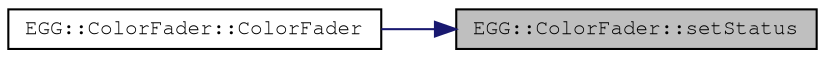 digraph "EGG::ColorFader::setStatus"
{
 // LATEX_PDF_SIZE
  edge [fontname="FreeMono",fontsize="10",labelfontname="FreeMono",labelfontsize="10"];
  node [fontname="FreeMono",fontsize="10",shape=record];
  rankdir="RL";
  Node1 [label="EGG::ColorFader::setStatus",height=0.2,width=0.4,color="black", fillcolor="grey75", style="filled", fontcolor="black",tooltip="Sets the status of the color fader."];
  Node1 -> Node2 [dir="back",color="midnightblue",fontsize="10",style="solid",fontname="FreeMono"];
  Node2 [label="EGG::ColorFader::ColorFader",height=0.2,width=0.4,color="black", fillcolor="white", style="filled",URL="$class_e_g_g_1_1_color_fader.html#a23dc23209b7ce2a246f17b4557b6bf94",tooltip="A constructor."];
}
